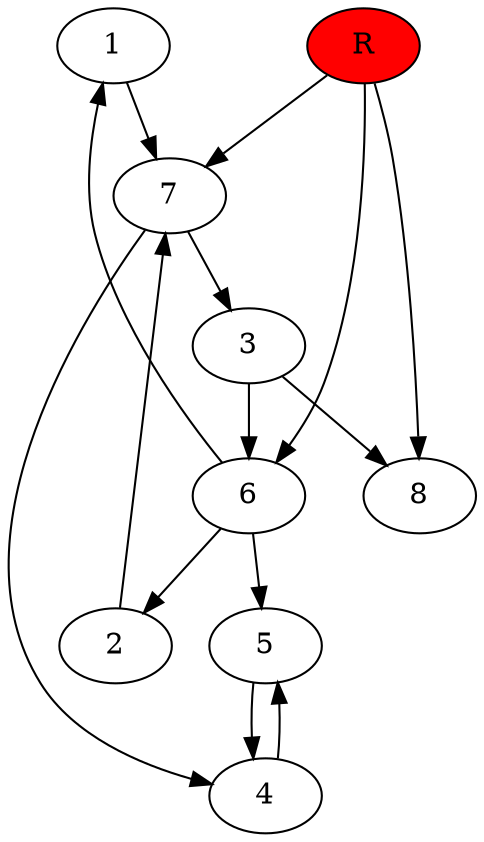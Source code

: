digraph prb70149 {
	1
	2
	3
	4
	5
	6
	7
	8
	R [fillcolor="#ff0000" style=filled]
	1 -> 7
	2 -> 7
	3 -> 6
	3 -> 8
	4 -> 5
	5 -> 4
	6 -> 1
	6 -> 2
	6 -> 5
	7 -> 3
	7 -> 4
	R -> 6
	R -> 7
	R -> 8
}
